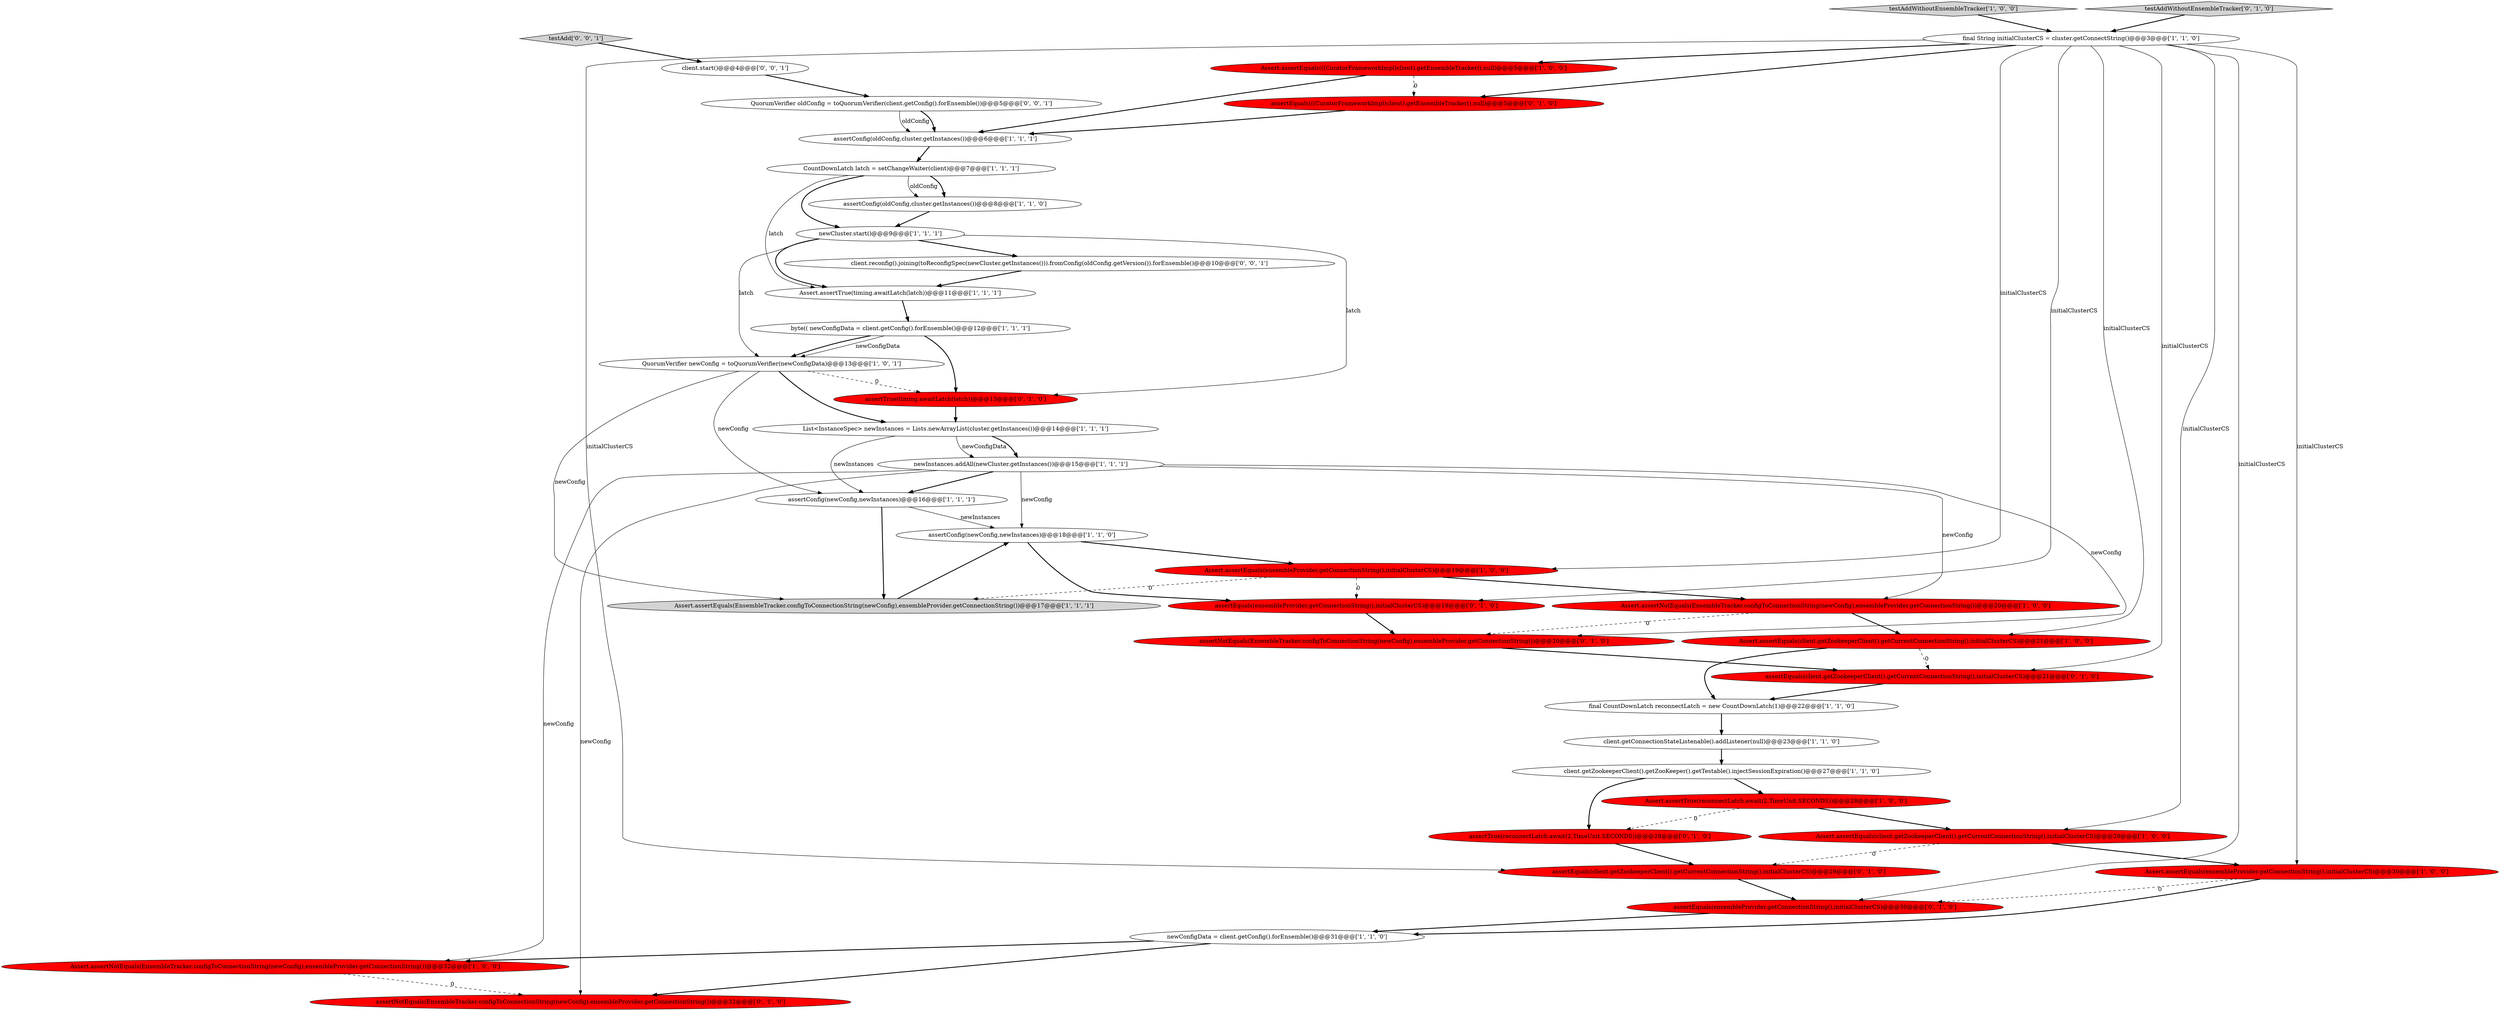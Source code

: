 digraph {
28 [style = filled, label = "assertEquals(client.getZookeeperClient().getCurrentConnectionString(),initialClusterCS)@@@21@@@['0', '1', '0']", fillcolor = red, shape = ellipse image = "AAA1AAABBB2BBB"];
12 [style = filled, label = "newInstances.addAll(newCluster.getInstances())@@@15@@@['1', '1', '1']", fillcolor = white, shape = ellipse image = "AAA0AAABBB1BBB"];
1 [style = filled, label = "CountDownLatch latch = setChangeWaiter(client)@@@7@@@['1', '1', '1']", fillcolor = white, shape = ellipse image = "AAA0AAABBB1BBB"];
25 [style = filled, label = "newCluster.start()@@@9@@@['1', '1', '1']", fillcolor = white, shape = ellipse image = "AAA0AAABBB1BBB"];
23 [style = filled, label = "client.getZookeeperClient().getZooKeeper().getTestable().injectSessionExpiration()@@@27@@@['1', '1', '0']", fillcolor = white, shape = ellipse image = "AAA0AAABBB1BBB"];
17 [style = filled, label = "Assert.assertEquals(ensembleProvider.getConnectionString(),initialClusterCS)@@@30@@@['1', '0', '0']", fillcolor = red, shape = ellipse image = "AAA1AAABBB1BBB"];
29 [style = filled, label = "assertTrue(reconnectLatch.await(2,TimeUnit.SECONDS))@@@28@@@['0', '1', '0']", fillcolor = red, shape = ellipse image = "AAA1AAABBB2BBB"];
38 [style = filled, label = "client.reconfig().joining(toReconfigSpec(newCluster.getInstances())).fromConfig(oldConfig.getVersion()).forEnsemble()@@@10@@@['0', '0', '1']", fillcolor = white, shape = ellipse image = "AAA0AAABBB3BBB"];
18 [style = filled, label = "assertConfig(oldConfig,cluster.getInstances())@@@6@@@['1', '1', '1']", fillcolor = white, shape = ellipse image = "AAA0AAABBB1BBB"];
2 [style = filled, label = "Assert.assertEquals(EnsembleTracker.configToConnectionString(newConfig),ensembleProvider.getConnectionString())@@@17@@@['1', '1', '1']", fillcolor = lightgray, shape = ellipse image = "AAA0AAABBB1BBB"];
5 [style = filled, label = "Assert.assertTrue(timing.awaitLatch(latch))@@@11@@@['1', '1', '1']", fillcolor = white, shape = ellipse image = "AAA0AAABBB1BBB"];
39 [style = filled, label = "client.start()@@@4@@@['0', '0', '1']", fillcolor = white, shape = ellipse image = "AAA0AAABBB3BBB"];
8 [style = filled, label = "assertConfig(newConfig,newInstances)@@@18@@@['1', '1', '0']", fillcolor = white, shape = ellipse image = "AAA0AAABBB1BBB"];
20 [style = filled, label = "Assert.assertEquals(client.getZookeeperClient().getCurrentConnectionString(),initialClusterCS)@@@29@@@['1', '0', '0']", fillcolor = red, shape = ellipse image = "AAA1AAABBB1BBB"];
16 [style = filled, label = "Assert.assertEquals(ensembleProvider.getConnectionString(),initialClusterCS)@@@19@@@['1', '0', '0']", fillcolor = red, shape = ellipse image = "AAA1AAABBB1BBB"];
9 [style = filled, label = "final CountDownLatch reconnectLatch = new CountDownLatch(1)@@@22@@@['1', '1', '0']", fillcolor = white, shape = ellipse image = "AAA0AAABBB1BBB"];
36 [style = filled, label = "testAdd['0', '0', '1']", fillcolor = lightgray, shape = diamond image = "AAA0AAABBB3BBB"];
7 [style = filled, label = "QuorumVerifier newConfig = toQuorumVerifier(newConfigData)@@@13@@@['1', '0', '1']", fillcolor = white, shape = ellipse image = "AAA0AAABBB1BBB"];
4 [style = filled, label = "Assert.assertNotEquals(EnsembleTracker.configToConnectionString(newConfig),ensembleProvider.getConnectionString())@@@32@@@['1', '0', '0']", fillcolor = red, shape = ellipse image = "AAA1AAABBB1BBB"];
26 [style = filled, label = "assertNotEquals(EnsembleTracker.configToConnectionString(newConfig),ensembleProvider.getConnectionString())@@@32@@@['0', '1', '0']", fillcolor = red, shape = ellipse image = "AAA1AAABBB2BBB"];
32 [style = filled, label = "assertTrue(timing.awaitLatch(latch))@@@13@@@['0', '1', '0']", fillcolor = red, shape = ellipse image = "AAA1AAABBB2BBB"];
35 [style = filled, label = "assertNotEquals(EnsembleTracker.configToConnectionString(newConfig),ensembleProvider.getConnectionString())@@@20@@@['0', '1', '0']", fillcolor = red, shape = ellipse image = "AAA1AAABBB2BBB"];
33 [style = filled, label = "assertEquals(ensembleProvider.getConnectionString(),initialClusterCS)@@@19@@@['0', '1', '0']", fillcolor = red, shape = ellipse image = "AAA1AAABBB2BBB"];
21 [style = filled, label = "byte(( newConfigData = client.getConfig().forEnsemble()@@@12@@@['1', '1', '1']", fillcolor = white, shape = ellipse image = "AAA0AAABBB1BBB"];
37 [style = filled, label = "QuorumVerifier oldConfig = toQuorumVerifier(client.getConfig().forEnsemble())@@@5@@@['0', '0', '1']", fillcolor = white, shape = ellipse image = "AAA0AAABBB3BBB"];
19 [style = filled, label = "testAddWithoutEnsembleTracker['1', '0', '0']", fillcolor = lightgray, shape = diamond image = "AAA0AAABBB1BBB"];
6 [style = filled, label = "Assert.assertEquals(((CuratorFrameworkImpl)client).getEnsembleTracker(),null)@@@5@@@['1', '0', '0']", fillcolor = red, shape = ellipse image = "AAA1AAABBB1BBB"];
13 [style = filled, label = "Assert.assertEquals(client.getZookeeperClient().getCurrentConnectionString(),initialClusterCS)@@@21@@@['1', '0', '0']", fillcolor = red, shape = ellipse image = "AAA1AAABBB1BBB"];
24 [style = filled, label = "assertConfig(newConfig,newInstances)@@@16@@@['1', '1', '1']", fillcolor = white, shape = ellipse image = "AAA0AAABBB1BBB"];
30 [style = filled, label = "assertEquals(client.getZookeeperClient().getCurrentConnectionString(),initialClusterCS)@@@29@@@['0', '1', '0']", fillcolor = red, shape = ellipse image = "AAA1AAABBB2BBB"];
3 [style = filled, label = "final String initialClusterCS = cluster.getConnectString()@@@3@@@['1', '1', '0']", fillcolor = white, shape = ellipse image = "AAA0AAABBB1BBB"];
10 [style = filled, label = "Assert.assertTrue(reconnectLatch.await(2,TimeUnit.SECONDS))@@@28@@@['1', '0', '0']", fillcolor = red, shape = ellipse image = "AAA1AAABBB1BBB"];
27 [style = filled, label = "assertEquals(ensembleProvider.getConnectionString(),initialClusterCS)@@@30@@@['0', '1', '0']", fillcolor = red, shape = ellipse image = "AAA1AAABBB2BBB"];
34 [style = filled, label = "assertEquals(((CuratorFrameworkImpl)client).getEnsembleTracker(),null)@@@5@@@['0', '1', '0']", fillcolor = red, shape = ellipse image = "AAA1AAABBB2BBB"];
22 [style = filled, label = "List<InstanceSpec> newInstances = Lists.newArrayList(cluster.getInstances())@@@14@@@['1', '1', '1']", fillcolor = white, shape = ellipse image = "AAA0AAABBB1BBB"];
31 [style = filled, label = "testAddWithoutEnsembleTracker['0', '1', '0']", fillcolor = lightgray, shape = diamond image = "AAA0AAABBB2BBB"];
0 [style = filled, label = "client.getConnectionStateListenable().addListener(null)@@@23@@@['1', '1', '0']", fillcolor = white, shape = ellipse image = "AAA0AAABBB1BBB"];
11 [style = filled, label = "Assert.assertNotEquals(EnsembleTracker.configToConnectionString(newConfig),ensembleProvider.getConnectionString())@@@20@@@['1', '0', '0']", fillcolor = red, shape = ellipse image = "AAA1AAABBB1BBB"];
15 [style = filled, label = "assertConfig(oldConfig,cluster.getInstances())@@@8@@@['1', '1', '0']", fillcolor = white, shape = ellipse image = "AAA0AAABBB1BBB"];
14 [style = filled, label = "newConfigData = client.getConfig().forEnsemble()@@@31@@@['1', '1', '0']", fillcolor = white, shape = ellipse image = "AAA0AAABBB1BBB"];
39->37 [style = bold, label=""];
38->5 [style = bold, label=""];
8->16 [style = bold, label=""];
8->33 [style = bold, label=""];
32->22 [style = bold, label=""];
33->35 [style = bold, label=""];
10->20 [style = bold, label=""];
20->17 [style = bold, label=""];
24->8 [style = solid, label="newInstances"];
16->11 [style = bold, label=""];
3->33 [style = solid, label="initialClusterCS"];
9->0 [style = bold, label=""];
24->2 [style = bold, label=""];
27->14 [style = bold, label=""];
29->30 [style = bold, label=""];
15->25 [style = bold, label=""];
6->18 [style = bold, label=""];
1->15 [style = bold, label=""];
30->27 [style = bold, label=""];
34->18 [style = bold, label=""];
3->28 [style = solid, label="initialClusterCS"];
3->17 [style = solid, label="initialClusterCS"];
28->9 [style = bold, label=""];
3->6 [style = bold, label=""];
3->30 [style = solid, label="initialClusterCS"];
25->32 [style = solid, label="latch"];
1->5 [style = solid, label="latch"];
1->15 [style = solid, label="oldConfig"];
6->34 [style = dashed, label="0"];
12->24 [style = bold, label=""];
12->35 [style = solid, label="newConfig"];
37->18 [style = solid, label="oldConfig"];
10->29 [style = dashed, label="0"];
4->26 [style = dashed, label="0"];
7->24 [style = solid, label="newConfig"];
22->12 [style = solid, label="newConfigData"];
36->39 [style = bold, label=""];
3->20 [style = solid, label="initialClusterCS"];
12->4 [style = solid, label="newConfig"];
3->34 [style = bold, label=""];
23->29 [style = bold, label=""];
35->28 [style = bold, label=""];
5->21 [style = bold, label=""];
14->26 [style = bold, label=""];
7->22 [style = bold, label=""];
12->8 [style = solid, label="newConfig"];
13->28 [style = dashed, label="0"];
0->23 [style = bold, label=""];
7->2 [style = solid, label="newConfig"];
18->1 [style = bold, label=""];
17->14 [style = bold, label=""];
25->7 [style = solid, label="latch"];
22->12 [style = bold, label=""];
11->13 [style = bold, label=""];
21->32 [style = bold, label=""];
20->30 [style = dashed, label="0"];
23->10 [style = bold, label=""];
37->18 [style = bold, label=""];
3->13 [style = solid, label="initialClusterCS"];
21->7 [style = bold, label=""];
7->32 [style = dashed, label="0"];
25->5 [style = bold, label=""];
16->2 [style = dashed, label="0"];
13->9 [style = bold, label=""];
12->26 [style = solid, label="newConfig"];
21->7 [style = solid, label="newConfigData"];
16->33 [style = dashed, label="0"];
31->3 [style = bold, label=""];
3->16 [style = solid, label="initialClusterCS"];
3->27 [style = solid, label="initialClusterCS"];
19->3 [style = bold, label=""];
1->25 [style = bold, label=""];
22->24 [style = solid, label="newInstances"];
12->11 [style = solid, label="newConfig"];
11->35 [style = dashed, label="0"];
2->8 [style = bold, label=""];
14->4 [style = bold, label=""];
25->38 [style = bold, label=""];
17->27 [style = dashed, label="0"];
}
